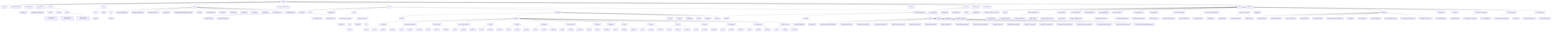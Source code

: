 flowchart TB
classDef dir fill:#eef,stroke:#99c,stroke-width:1px;
d__["FortiPath/"]:::dir
f__gitignore[".gitignore"]
f__markdownlint_cli2_yaml[".markdownlint-cli2.yaml"]
f__markmapignore[".markmapignore"]
f__mermaidignore[".mermaidignore"]
d__specify[".specify/"]:::dir
f__specify_constitution_md["constitution.md"]
f__specify_INTEGRATION_SUMMARY_md["INTEGRATION_SUMMARY.md"]
f__specify_plan_md["plan.md"]
f__specify_spec_md["spec.md"]
d__specify_tasks["tasks/"]:::dir
f__specify_tasks_001_integrate_spec_bootstrap_md["001-integrate-spec-bootstrap.md"]
f__specify_tasks_002_update_python_dependencies_md["002-update-python-dependencies.md"]
f__specify_tasks_003_setup_testing_infrastructure_md["003-setup-testing-infrastructure.md"]
d_assets["assets/"]:::dir
d_assets_css["css/"]:::dir
f_assets_css_styles_css["styles.css"]
d_assets_images["images/"]:::dir
d_assets_js["js/"]:::dir
f_assets_js_scripts_js["scripts.js"]
d_docs["docs/"]:::dir
f_docs_CODE_OF_CONDUCT_md["CODE_OF_CONDUCT.md"]
f_docs_CODEBASE_ANALYSIS_md["CODEBASE_ANALYSIS.md"]
f_docs_Commercial_License_md["Commercial_License.md"]
f_docs_Contributing_md["Contributing.md"]
f_docs_DEVELOPMENT_ENVIRONMENT_SETUP_md["DEVELOPMENT_ENVIRONMENT_SETUP.md"]
f_docs_index_html["index.html"]
f_docs_infra_deployment_md["infra-deployment.md"]
f_docs_LICENSE_md["LICENSE.md"]
f_docs_milestones_md["milestones.md"]
f_docs_README_md["README.md"]
f_docs_roadmap_md["roadmap.md"]
f_docs_SECURITY_md["SECURITY.md"]
f_docs_tak_deployment_md["tak-deployment.md"]
f_docs_UPGRADE_PLAN_md["UPGRADE_PLAN.md"]
f_EXECUTIVE_SUMMARY_md["EXECUTIVE_SUMMARY.md"]
d_infra["infra/"]:::dir
f_infra_Dockerfile["Dockerfile"]
d_infra_k8s["k8s/"]:::dir
f_infra_k8s_fortipath_config_yaml["fortipath-config.yaml"]
f_infra_k8s_fortipath_deployment_yaml["fortipath-deployment.yaml"]
f_infra_k8s_fortipath_pv_pvc_yaml["fortipath-pv-pvc.yaml"]
f_infra_k8s_fortipath_service_yaml["fortipath-service.yaml"]
f_infra_README_md["README.md"]
d_infra_rust["rust/"]:::dir
d_infra_rust_fortipath_behavioral_analysis["fortipath_behavioral_analysis/"]:::dir
f_infra_rust_fortipath_behavioral_analysis_Cargo_toml["Cargo.toml"]
d_infra_rust_fortipath_behavioral_analysis_src["src/"]:::dir
f_infra_rust_fortipath_behavioral_analysis_src_main_rs["main.rs"]
d_infra_rust_fortipath_osint_crawler["fortipath_osint_crawler/"]:::dir
f_infra_rust_fortipath_osint_crawler_Cargo_toml["Cargo.toml"]
d_infra_rust_fortipath_osint_crawler_src["src/"]:::dir
f_infra_rust_fortipath_osint_crawler_src_main_rs["main.rs"]
d_infra_terraform["terraform/"]:::dir
f_infra_terraform_main_tf["main.tf"]
d_infra_terraform_modules["modules/"]:::dir
d_infra_terraform_modules_api_gateway["api_gateway/"]:::dir
f_infra_terraform_modules_api_gateway_main_tf["main.tf"]
f_infra_terraform_modules_api_gateway_outputs_tf["outputs.tf"]
f_infra_terraform_modules_api_gateway_variables_tf["variables.tf"]
d_infra_terraform_modules_authentication_authorization["authentication_authorization/"]:::dir
f_infra_terraform_modules_authentication_authorization_main_tf["main.tf"]
f_infra_terraform_modules_authentication_authorizati_lcy895["outputs.tf"]
f_infra_terraform_modules_authentication_authorizati_janhx8["variables.tf"]
d_infra_terraform_modules_backup_recovery["backup_recovery/"]:::dir
f_infra_terraform_modules_backup_recovery_main_tf["main.tf"]
f_infra_terraform_modules_backup_recovery_outputs_tf["outputs.tf"]
f_infra_terraform_modules_backup_recovery_variables_tf["variables.tf"]
d_infra_terraform_modules_content_delivery_caching["content_delivery_caching/"]:::dir
f_infra_terraform_modules_content_delivery_caching_main_tf["main.tf"]
f_infra_terraform_modules_content_delivery_caching_outputs_tf["outputs.tf"]
f_infra_terraform_modules_content_delivery_caching_v_udwvlo["variables.tf"]
d_infra_terraform_modules_database["database/"]:::dir
f_infra_terraform_modules_database_main_tf["main.tf"]
f_infra_terraform_modules_database_outputs_tf["outputs.tf"]
f_infra_terraform_modules_database_variables_tf["variables.tf"]
d_infra_terraform_modules_integration["integration/"]:::dir
f_infra_terraform_modules_integration_main_tf["main.tf"]
f_infra_terraform_modules_integration_outputs_tf["outputs.tf"]
f_infra_terraform_modules_integration_variables_tf["variables.tf"]
d_infra_terraform_modules_load_balancer["load_balancer/"]:::dir
f_infra_terraform_modules_load_balancer_main_tf["main.tf"]
f_infra_terraform_modules_load_balancer_outputs_tf["outputs.tf"]
f_infra_terraform_modules_load_balancer_variables_tf["variables.tf"]
d_infra_terraform_modules_monitoring_logging["monitoring_logging/"]:::dir
f_infra_terraform_modules_monitoring_logging_main_tf["main.tf"]
f_infra_terraform_modules_monitoring_logging_outputs_tf["outputs.tf"]
f_infra_terraform_modules_monitoring_logging_variables_tf["variables.tf"]
d_infra_terraform_modules_networking["networking/"]:::dir
f_infra_terraform_modules_networking_main_tf["main.tf"]
f_infra_terraform_modules_networking_outputs_tf["outputs.tf"]
f_infra_terraform_modules_networking_variables_tf["variables.tf"]
f_infra_terraform_modules_README_md["README.md"]
d_infra_terraform_modules_security["security/"]:::dir
f_infra_terraform_modules_security_main_tf["main.tf"]
f_infra_terraform_modules_security_outputs_tf["outputs.tf"]
f_infra_terraform_modules_security_variables_tf["variables.tf"]
d_infra_terraform_modules_serverless["serverless/"]:::dir
f_infra_terraform_modules_serverless_main_tf["main.tf"]
f_infra_terraform_modules_serverless_outputs_tf["outputs.tf"]
f_infra_terraform_modules_serverless_variables_tf["variables.tf"]
d_infra_terraform_modules_storage["storage/"]:::dir
f_infra_terraform_modules_storage_main_tf["main.tf"]
f_infra_terraform_modules_storage_outputs_tf["outputs.tf"]
f_infra_terraform_modules_storage_variables_tf["variables.tf"]
d_infra_terraform_modules_tak_server["tak_server/"]:::dir
f_infra_terraform_modules_tak_server_main_tf["main.tf"]
f_infra_terraform_modules_tak_server_outputs_tf["outputs.tf"]
f_infra_terraform_modules_tak_server_variables_tf["variables.tf"]
d_infra_terraform_modules_virtual_machine["virtual_machine/"]:::dir
f_infra_terraform_modules_virtual_machine_main_tf["main.tf"]
f_infra_terraform_modules_virtual_machine_outputs_tf["outputs.tf"]
f_infra_terraform_modules_virtual_machine_variables_tf["variables.tf"]
d_infra_terraform_modules_web_infrastructure["web_infrastructure/"]:::dir
f_infra_terraform_modules_web_infrastructure_main_tf["main.tf"]
f_infra_terraform_modules_web_infrastructure_outputs_tf["outputs.tf"]
f_infra_terraform_modules_web_infrastructure_variables_tf["variables.tf"]
d_infra_terraform_modules_zerotier_root_server["zerotier_root_server/"]:::dir
f_infra_terraform_modules_zerotier_root_server_main_tf["main.tf"]
f_infra_terraform_modules_zerotier_root_server_outputs_tf["outputs.tf"]
f_infra_terraform_modules_zerotier_root_server_variables_tf["variables.tf"]
f_infra_terraform_outputs_tf["outputs.tf"]
f_infra_terraform_providers_tf["providers.tf"]
f_infra_terraform_README_md["README.md"]
f_infra_terraform_tfvars_tf["tfvars.tf"]
f_infra_terraform_variables_tf["variables.tf"]
f_infra_terraform_versions_tf["versions.tf"]
d_infra_terraform_provider_fortipath["terraform-provider-fortipath/"]:::dir
f_infra_terraform_provider_fortipath__gitignore[".gitignore"]
d_infra_terraform_provider_fortipath_examples["examples/"]:::dir
f_infra_terraform_provider_fortipath_examples_advanc_bjosnj["advanced_configuration.tf"]
f_infra_terraform_provider_fortipath_examples_basic_usage_tf["basic_usage.tf"]
d_infra_terraform_provider_fortipath_fortipath["fortipath/"]:::dir
f_infra_terraform_provider_fortipath_fortipath_data__4wu4xw["data_source_fortipath_threat_analysis.go"]
f_infra_terraform_provider_fortipath_fortipath_forti_trtot5["fortipath_advance_survey.go"]
f_infra_terraform_provider_fortipath_fortipath_forti_n394xc["fortipath_after_action_review.go"]
f_infra_terraform_provider_fortipath_fortipath_forti_7x4jw0["fortipath_behavioral_analysis.go"]
f_infra_terraform_provider_fortipath_fortipath_forti_t1gpvb["fortipath_estate_security_plan.go"]
f_infra_terraform_provider_fortipath_fortipath_forti_r0s3cj["fortipath_incident_report.go"]
f_infra_terraform_provider_fortipath_fortipath_forti_fs320d["fortipath_k8s_integration.go"]
f_infra_terraform_provider_fortipath_fortipath_forti_a3v6uq["fortipath_osint_crawler.go"]
f_infra_terraform_provider_fortipath_fortipath_forti_9q6iti["fortipath_professional_email.go"]
f_infra_terraform_provider_fortipath_fortipath_forti_sn57lj["fortipath_protective_intel_summary.go"]
f_infra_terraform_provider_fortipath_fortipath_forti_zmawg["fortipath_report_writer.go"]
f_infra_terraform_provider_fortipath_fortipath_forti_gs72yq["fortipath_terraform_provider.go"]
f_infra_terraform_provider_fortipath_fortipath_forti_khur1["fortipath_threat_analysis.go"]
f_infra_terraform_provider_fortipath_fortipath_forti_630z21["fortipath_threat_assessment.go"]
f_infra_terraform_provider_fortipath_fortipath_forti_b9krlq["fortipath_threat_management_plan.go"]
f_infra_terraform_provider_fortipath_fortipath_forti_i3fo9v["fortipath_travel_security_readahead.go"]
f_infra_terraform_provider_fortipath_fortipath_forti_6jtb5l["fortipath_vulnerability_assessment.go"]
f_infra_terraform_provider_fortipath_fortipath_resou_brinep["resource_fortipath_security_plan.go"]
f_infra_terraform_provider_fortipath_fortipath_resou_ir4o5c["resource_fortipath_vulnerability_assessment.go"]
f_infra_terraform_provider_fortipath_main_go["main.go"]
f_infra_terraform_provider_fortipath_README_md["README.md"]
f_LICENSE["LICENSE"]
d_mermaid["mermaid/"]:::dir
f_mermaid_architecture_mmd["architecture.mmd"]
f_mermaid_bpmnish_mmd["bpmnish.mmd"]
f_mermaid_ci_sequence_mmd["ci-sequence.mmd"]
f_mermaid_er_mmd["er.mmd"]
f_mermaid_flowchart_mmd["flowchart.mmd"]
f_README_md["README.md"]
f_requirements_txt["requirements.txt"]
d_scripts["scripts/"]:::dir
d_scripts_collaboration_with_law_enforcement["collaboration_with_law_enforcement/"]:::dir
f_scripts_collaboration_with_law_enforcement_intelli_lf4f3d["intelligence_sharing.py"]
f_scripts_collaboration_with_law_enforcement_joint_o_auvdhu["joint_operations.py"]
d_scripts_comms["comms/"]:::dir
f_scripts_comms_communication_script_py["communication_script.py"]
d_scripts_digital_countermeasures["digital_countermeasures/"]:::dir
f_scripts_digital_countermeasures_active_cyber_defense_py["active_cyber_defense.py"]
f_scripts_digital_countermeasures_digital_decoys_py["digital_decoys.py"]
d_scripts_disaster_planning["disaster-planning/"]:::dir
f_scripts_disaster_planning_disaster_management_tool_py["disaster_management_tool.py"]
f_scripts_disaster_planning_disaster_plan_txt["disaster_plan.txt"]
d_scripts_emergency_planning["emergency-planning/"]:::dir
f_scripts_emergency_planning_emergency_planning_script_py["emergency_planning_script.py"]
f_scripts_generate_markmap_mjs["generate-markmap.mjs"]
f_scripts_generate_mermaid_mjs["generate-mermaid.mjs"]
d_scripts_information_warfare["information_warfare/"]:::dir
f_scripts_information_warfare_disinformation_campaigns_py["disinformation_campaigns.py"]
f_scripts_information_warfare_social_media_manipulation_py["social_media_manipulation.py"]
d_scripts_location_assessment["location-assessment/"]:::dir
f_scripts_location_assessment_location_assessment_script_py["location_assessment_script.py"]
d_scripts_network_scanning["network-scanning/"]:::dir
f_scripts_network_scanning_network_scanning_py["network_scanning.py"]
d_scripts_physical_reconnaissance["physical_reconnaissance/"]:::dir
f_scripts_physical_reconnaissance_advance_team_operations_py["advance_team_operations.py"]
f_scripts_physical_reconnaissance_counter_surveillance_py["counter_surveillance.py"]
d_scripts_proactive_cyber_reconnaissance["proactive_cyber_reconnaissance/"]:::dir
f_scripts_proactive_cyber_reconnaissance_penetration_n5u4md["penetration_testing.py"]
f_scripts_proactive_cyber_reconnaissance_red_teaming_py["red_teaming.py"]
f_scripts_proactive_cyber_reconnaissance_threat_hunting_py["threat_hunting.py"]
d_scripts_psychological_operations["psychological_operations/"]:::dir
f_scripts_psychological_operations_deterrence_measures_py["deterrence_measures.py"]
f_scripts_psychological_operations_threat_profiling_py["threat_profiling.py"]
f_scripts_README_md["README.md"]
d_scripts_report_writing["report-writing/"]:::dir
f_scripts_report_writing_Advance_Surveys_py["Advance_Surveys.py"]
f_scripts_report_writing_After_Action_Reviews_py["After_Action_Reviews.py"]
f_scripts_report_writing_Estate_Security_Plan_py["Estate_Security_Plan.py"]
f_scripts_report_writing_Incident_Report_py["Incident_Report.py"]
f_scripts_report_writing_Professional_Emails_py["Professional_Emails.py"]
f_scripts_report_writing_Protective_Intel_Analysis_S_20xg70["Protective_Intel_Analysis_Summaries.py"]
f_scripts_report_writing_README_md["README.md"]
f_scripts_report_writing_Threat_Analysis_py["Threat_Analysis.py"]
f_scripts_report_writing_Threat_Assessment_py["Threat_Assessment.py"]
f_scripts_report_writing_Threat_Management_Plan_py["Threat_Management_Plan.py"]
f_scripts_report_writing_Travel_Security_Read_Aheads_py["Travel_Security_Read_Aheads.py"]
f_scripts_report_writing_Vulnerability_Assessments_py["Vulnerability_Assessments.py"]
d_scripts_route_planning["route-planning/"]:::dir
f_scripts_route_planning_route_planning_script_py["route_planning_script.py"]
d_scripts_scheduling["scheduling/"]:::dir
f_scripts_scheduling_scheduling_script_py["scheduling_script.py"]
d_scripts_technological_advancements["technological_advancements/"]:::dir
f_scripts_technological_advancements_ai_powered_thre_bwa1yl["ai_powered_threat_detection.py"]
f_scripts_technological_advancements_drone_surveillance_py["drone_surveillance.py"]
d_scripts_threat_neutralization["threat_neutralization/"]:::dir
f_scripts_threat_neutralization_counter_intelligence_zdj6iq["counter_intelligence_operations.py"]
f_scripts_threat_neutralization_honeypots_py["honeypots.py"]
d_scripts_training_and_drills["training_and_drills/"]:::dir
f_scripts_training_and_drills_offensive_tactics_training_py["offensive_tactics_training.py"]
f_scripts_training_and_drills_scenario_based_drills_py["scenario_based_drills.py"]
f_SUMMARY_md["SUMMARY.md"]
d__ --> f__gitignore
d__ --> f__markdownlint_cli2_yaml
d__ --> f__markmapignore
d__ --> f__mermaidignore
d__ --> d__specify
d__specify --> f__specify_constitution_md
d__specify --> f__specify_INTEGRATION_SUMMARY_md
d__specify --> f__specify_plan_md
d__specify --> f__specify_spec_md
d__specify --> d__specify_tasks
d__specify_tasks --> f__specify_tasks_001_integrate_spec_bootstrap_md
d__specify_tasks --> f__specify_tasks_002_update_python_dependencies_md
d__specify_tasks --> f__specify_tasks_003_setup_testing_infrastructure_md
d__ --> d_assets
d_assets --> d_assets_css
d_assets_css --> f_assets_css_styles_css
d_assets --> d_assets_images
d_assets --> d_assets_js
d_assets_js --> f_assets_js_scripts_js
d__ --> d_docs
d_docs --> f_docs_CODE_OF_CONDUCT_md
d_docs --> f_docs_CODEBASE_ANALYSIS_md
d_docs --> f_docs_Commercial_License_md
d_docs --> f_docs_Contributing_md
d_docs --> f_docs_DEVELOPMENT_ENVIRONMENT_SETUP_md
d_docs --> f_docs_index_html
d_docs --> f_docs_infra_deployment_md
d_docs --> f_docs_LICENSE_md
d_docs --> f_docs_milestones_md
d_docs --> f_docs_README_md
d_docs --> f_docs_roadmap_md
d_docs --> f_docs_SECURITY_md
d_docs --> f_docs_tak_deployment_md
d_docs --> f_docs_UPGRADE_PLAN_md
d__ --> f_EXECUTIVE_SUMMARY_md
d__ --> d_infra
d_infra --> f_infra_Dockerfile
d_infra --> d_infra_k8s
d_infra_k8s --> f_infra_k8s_fortipath_config_yaml
d_infra_k8s --> f_infra_k8s_fortipath_deployment_yaml
d_infra_k8s --> f_infra_k8s_fortipath_pv_pvc_yaml
d_infra_k8s --> f_infra_k8s_fortipath_service_yaml
d_infra --> f_infra_README_md
d_infra --> d_infra_rust
d_infra_rust --> d_infra_rust_fortipath_behavioral_analysis
d_infra_rust_fortipath_behavioral_analysis --> f_infra_rust_fortipath_behavioral_analysis_Cargo_toml
d_infra_rust_fortipath_behavioral_analysis --> d_infra_rust_fortipath_behavioral_analysis_src
d_infra_rust_fortipath_behavioral_analysis_src --> f_infra_rust_fortipath_behavioral_analysis_src_main_rs
d_infra_rust --> d_infra_rust_fortipath_osint_crawler
d_infra_rust_fortipath_osint_crawler --> f_infra_rust_fortipath_osint_crawler_Cargo_toml
d_infra_rust_fortipath_osint_crawler --> d_infra_rust_fortipath_osint_crawler_src
d_infra_rust_fortipath_osint_crawler_src --> f_infra_rust_fortipath_osint_crawler_src_main_rs
d_infra --> d_infra_terraform
d_infra_terraform --> f_infra_terraform_main_tf
d_infra_terraform --> d_infra_terraform_modules
d_infra_terraform_modules --> d_infra_terraform_modules_api_gateway
d_infra_terraform_modules_api_gateway --> f_infra_terraform_modules_api_gateway_main_tf
d_infra_terraform_modules_api_gateway --> f_infra_terraform_modules_api_gateway_outputs_tf
d_infra_terraform_modules_api_gateway --> f_infra_terraform_modules_api_gateway_variables_tf
d_infra_terraform_modules --> d_infra_terraform_modules_authentication_authorization
d_infra_terraform_modules_authentication_authorization --> f_infra_terraform_modules_authentication_authorization_main_tf
d_infra_terraform_modules_authentication_authorization --> f_infra_terraform_modules_authentication_authorizati_lcy895
d_infra_terraform_modules_authentication_authorization --> f_infra_terraform_modules_authentication_authorizati_janhx8
d_infra_terraform_modules --> d_infra_terraform_modules_backup_recovery
d_infra_terraform_modules_backup_recovery --> f_infra_terraform_modules_backup_recovery_main_tf
d_infra_terraform_modules_backup_recovery --> f_infra_terraform_modules_backup_recovery_outputs_tf
d_infra_terraform_modules_backup_recovery --> f_infra_terraform_modules_backup_recovery_variables_tf
d_infra_terraform_modules --> d_infra_terraform_modules_content_delivery_caching
d_infra_terraform_modules_content_delivery_caching --> f_infra_terraform_modules_content_delivery_caching_main_tf
d_infra_terraform_modules_content_delivery_caching --> f_infra_terraform_modules_content_delivery_caching_outputs_tf
d_infra_terraform_modules_content_delivery_caching --> f_infra_terraform_modules_content_delivery_caching_v_udwvlo
d_infra_terraform_modules --> d_infra_terraform_modules_database
d_infra_terraform_modules_database --> f_infra_terraform_modules_database_main_tf
d_infra_terraform_modules_database --> f_infra_terraform_modules_database_outputs_tf
d_infra_terraform_modules_database --> f_infra_terraform_modules_database_variables_tf
d_infra_terraform_modules --> d_infra_terraform_modules_integration
d_infra_terraform_modules_integration --> f_infra_terraform_modules_integration_main_tf
d_infra_terraform_modules_integration --> f_infra_terraform_modules_integration_outputs_tf
d_infra_terraform_modules_integration --> f_infra_terraform_modules_integration_variables_tf
d_infra_terraform_modules --> d_infra_terraform_modules_load_balancer
d_infra_terraform_modules_load_balancer --> f_infra_terraform_modules_load_balancer_main_tf
d_infra_terraform_modules_load_balancer --> f_infra_terraform_modules_load_balancer_outputs_tf
d_infra_terraform_modules_load_balancer --> f_infra_terraform_modules_load_balancer_variables_tf
d_infra_terraform_modules --> d_infra_terraform_modules_monitoring_logging
d_infra_terraform_modules_monitoring_logging --> f_infra_terraform_modules_monitoring_logging_main_tf
d_infra_terraform_modules_monitoring_logging --> f_infra_terraform_modules_monitoring_logging_outputs_tf
d_infra_terraform_modules_monitoring_logging --> f_infra_terraform_modules_monitoring_logging_variables_tf
d_infra_terraform_modules --> d_infra_terraform_modules_networking
d_infra_terraform_modules_networking --> f_infra_terraform_modules_networking_main_tf
d_infra_terraform_modules_networking --> f_infra_terraform_modules_networking_outputs_tf
d_infra_terraform_modules_networking --> f_infra_terraform_modules_networking_variables_tf
d_infra_terraform_modules --> f_infra_terraform_modules_README_md
d_infra_terraform_modules --> d_infra_terraform_modules_security
d_infra_terraform_modules_security --> f_infra_terraform_modules_security_main_tf
d_infra_terraform_modules_security --> f_infra_terraform_modules_security_outputs_tf
d_infra_terraform_modules_security --> f_infra_terraform_modules_security_variables_tf
d_infra_terraform_modules --> d_infra_terraform_modules_serverless
d_infra_terraform_modules_serverless --> f_infra_terraform_modules_serverless_main_tf
d_infra_terraform_modules_serverless --> f_infra_terraform_modules_serverless_outputs_tf
d_infra_terraform_modules_serverless --> f_infra_terraform_modules_serverless_variables_tf
d_infra_terraform_modules --> d_infra_terraform_modules_storage
d_infra_terraform_modules_storage --> f_infra_terraform_modules_storage_main_tf
d_infra_terraform_modules_storage --> f_infra_terraform_modules_storage_outputs_tf
d_infra_terraform_modules_storage --> f_infra_terraform_modules_storage_variables_tf
d_infra_terraform_modules --> d_infra_terraform_modules_tak_server
d_infra_terraform_modules_tak_server --> f_infra_terraform_modules_tak_server_main_tf
d_infra_terraform_modules_tak_server --> f_infra_terraform_modules_tak_server_outputs_tf
d_infra_terraform_modules_tak_server --> f_infra_terraform_modules_tak_server_variables_tf
d_infra_terraform_modules --> d_infra_terraform_modules_virtual_machine
d_infra_terraform_modules_virtual_machine --> f_infra_terraform_modules_virtual_machine_main_tf
d_infra_terraform_modules_virtual_machine --> f_infra_terraform_modules_virtual_machine_outputs_tf
d_infra_terraform_modules_virtual_machine --> f_infra_terraform_modules_virtual_machine_variables_tf
d_infra_terraform_modules --> d_infra_terraform_modules_web_infrastructure
d_infra_terraform_modules_web_infrastructure --> f_infra_terraform_modules_web_infrastructure_main_tf
d_infra_terraform_modules_web_infrastructure --> f_infra_terraform_modules_web_infrastructure_outputs_tf
d_infra_terraform_modules_web_infrastructure --> f_infra_terraform_modules_web_infrastructure_variables_tf
d_infra_terraform_modules --> d_infra_terraform_modules_zerotier_root_server
d_infra_terraform_modules_zerotier_root_server --> f_infra_terraform_modules_zerotier_root_server_main_tf
d_infra_terraform_modules_zerotier_root_server --> f_infra_terraform_modules_zerotier_root_server_outputs_tf
d_infra_terraform_modules_zerotier_root_server --> f_infra_terraform_modules_zerotier_root_server_variables_tf
d_infra_terraform --> f_infra_terraform_outputs_tf
d_infra_terraform --> f_infra_terraform_providers_tf
d_infra_terraform --> f_infra_terraform_README_md
d_infra_terraform --> f_infra_terraform_tfvars_tf
d_infra_terraform --> f_infra_terraform_variables_tf
d_infra_terraform --> f_infra_terraform_versions_tf
d_infra --> d_infra_terraform_provider_fortipath
d_infra_terraform_provider_fortipath --> f_infra_terraform_provider_fortipath__gitignore
d_infra_terraform_provider_fortipath --> d_infra_terraform_provider_fortipath_examples
d_infra_terraform_provider_fortipath_examples --> f_infra_terraform_provider_fortipath_examples_advanc_bjosnj
d_infra_terraform_provider_fortipath_examples --> f_infra_terraform_provider_fortipath_examples_basic_usage_tf
d_infra_terraform_provider_fortipath --> d_infra_terraform_provider_fortipath_fortipath
d_infra_terraform_provider_fortipath_fortipath --> f_infra_terraform_provider_fortipath_fortipath_data__4wu4xw
d_infra_terraform_provider_fortipath_fortipath --> f_infra_terraform_provider_fortipath_fortipath_forti_trtot5
d_infra_terraform_provider_fortipath_fortipath --> f_infra_terraform_provider_fortipath_fortipath_forti_n394xc
d_infra_terraform_provider_fortipath_fortipath --> f_infra_terraform_provider_fortipath_fortipath_forti_7x4jw0
d_infra_terraform_provider_fortipath_fortipath --> f_infra_terraform_provider_fortipath_fortipath_forti_t1gpvb
d_infra_terraform_provider_fortipath_fortipath --> f_infra_terraform_provider_fortipath_fortipath_forti_r0s3cj
d_infra_terraform_provider_fortipath_fortipath --> f_infra_terraform_provider_fortipath_fortipath_forti_fs320d
d_infra_terraform_provider_fortipath_fortipath --> f_infra_terraform_provider_fortipath_fortipath_forti_a3v6uq
d_infra_terraform_provider_fortipath_fortipath --> f_infra_terraform_provider_fortipath_fortipath_forti_9q6iti
d_infra_terraform_provider_fortipath_fortipath --> f_infra_terraform_provider_fortipath_fortipath_forti_sn57lj
d_infra_terraform_provider_fortipath_fortipath --> f_infra_terraform_provider_fortipath_fortipath_forti_zmawg
d_infra_terraform_provider_fortipath_fortipath --> f_infra_terraform_provider_fortipath_fortipath_forti_gs72yq
d_infra_terraform_provider_fortipath_fortipath --> f_infra_terraform_provider_fortipath_fortipath_forti_khur1
d_infra_terraform_provider_fortipath_fortipath --> f_infra_terraform_provider_fortipath_fortipath_forti_630z21
d_infra_terraform_provider_fortipath_fortipath --> f_infra_terraform_provider_fortipath_fortipath_forti_b9krlq
d_infra_terraform_provider_fortipath_fortipath --> f_infra_terraform_provider_fortipath_fortipath_forti_i3fo9v
d_infra_terraform_provider_fortipath_fortipath --> f_infra_terraform_provider_fortipath_fortipath_forti_6jtb5l
d_infra_terraform_provider_fortipath_fortipath --> f_infra_terraform_provider_fortipath_fortipath_resou_brinep
d_infra_terraform_provider_fortipath_fortipath --> f_infra_terraform_provider_fortipath_fortipath_resou_ir4o5c
d_infra_terraform_provider_fortipath --> f_infra_terraform_provider_fortipath_main_go
d_infra_terraform_provider_fortipath --> f_infra_terraform_provider_fortipath_README_md
d__ --> f_LICENSE
d__ --> d_mermaid
d_mermaid --> f_mermaid_architecture_mmd
d_mermaid --> f_mermaid_bpmnish_mmd
d_mermaid --> f_mermaid_ci_sequence_mmd
d_mermaid --> f_mermaid_er_mmd
d_mermaid --> f_mermaid_flowchart_mmd
d__ --> f_README_md
d__ --> f_requirements_txt
d__ --> d_scripts
d_scripts --> d_scripts_collaboration_with_law_enforcement
d_scripts_collaboration_with_law_enforcement --> f_scripts_collaboration_with_law_enforcement_intelli_lf4f3d
d_scripts_collaboration_with_law_enforcement --> f_scripts_collaboration_with_law_enforcement_joint_o_auvdhu
d_scripts --> d_scripts_comms
d_scripts_comms --> f_scripts_comms_communication_script_py
d_scripts --> d_scripts_digital_countermeasures
d_scripts_digital_countermeasures --> f_scripts_digital_countermeasures_active_cyber_defense_py
d_scripts_digital_countermeasures --> f_scripts_digital_countermeasures_digital_decoys_py
d_scripts --> d_scripts_disaster_planning
d_scripts_disaster_planning --> f_scripts_disaster_planning_disaster_management_tool_py
d_scripts_disaster_planning --> f_scripts_disaster_planning_disaster_plan_txt
d_scripts --> d_scripts_emergency_planning
d_scripts_emergency_planning --> f_scripts_emergency_planning_emergency_planning_script_py
d_scripts --> f_scripts_generate_markmap_mjs
d_scripts --> f_scripts_generate_mermaid_mjs
d_scripts --> d_scripts_information_warfare
d_scripts_information_warfare --> f_scripts_information_warfare_disinformation_campaigns_py
d_scripts_information_warfare --> f_scripts_information_warfare_social_media_manipulation_py
d_scripts --> d_scripts_location_assessment
d_scripts_location_assessment --> f_scripts_location_assessment_location_assessment_script_py
d_scripts --> d_scripts_network_scanning
d_scripts_network_scanning --> f_scripts_network_scanning_network_scanning_py
d_scripts --> d_scripts_physical_reconnaissance
d_scripts_physical_reconnaissance --> f_scripts_physical_reconnaissance_advance_team_operations_py
d_scripts_physical_reconnaissance --> f_scripts_physical_reconnaissance_counter_surveillance_py
d_scripts --> d_scripts_proactive_cyber_reconnaissance
d_scripts_proactive_cyber_reconnaissance --> f_scripts_proactive_cyber_reconnaissance_penetration_n5u4md
d_scripts_proactive_cyber_reconnaissance --> f_scripts_proactive_cyber_reconnaissance_red_teaming_py
d_scripts_proactive_cyber_reconnaissance --> f_scripts_proactive_cyber_reconnaissance_threat_hunting_py
d_scripts --> d_scripts_psychological_operations
d_scripts_psychological_operations --> f_scripts_psychological_operations_deterrence_measures_py
d_scripts_psychological_operations --> f_scripts_psychological_operations_threat_profiling_py
d_scripts --> f_scripts_README_md
d_scripts --> d_scripts_report_writing
d_scripts_report_writing --> f_scripts_report_writing_Advance_Surveys_py
d_scripts_report_writing --> f_scripts_report_writing_After_Action_Reviews_py
d_scripts_report_writing --> f_scripts_report_writing_Estate_Security_Plan_py
d_scripts_report_writing --> f_scripts_report_writing_Incident_Report_py
d_scripts_report_writing --> f_scripts_report_writing_Professional_Emails_py
d_scripts_report_writing --> f_scripts_report_writing_Protective_Intel_Analysis_S_20xg70
d_scripts_report_writing --> f_scripts_report_writing_README_md
d_scripts_report_writing --> f_scripts_report_writing_Threat_Analysis_py
d_scripts_report_writing --> f_scripts_report_writing_Threat_Assessment_py
d_scripts_report_writing --> f_scripts_report_writing_Threat_Management_Plan_py
d_scripts_report_writing --> f_scripts_report_writing_Travel_Security_Read_Aheads_py
d_scripts_report_writing --> f_scripts_report_writing_Vulnerability_Assessments_py
d_scripts --> d_scripts_route_planning
d_scripts_route_planning --> f_scripts_route_planning_route_planning_script_py
d_scripts --> d_scripts_scheduling
d_scripts_scheduling --> f_scripts_scheduling_scheduling_script_py
d_scripts --> d_scripts_technological_advancements
d_scripts_technological_advancements --> f_scripts_technological_advancements_ai_powered_thre_bwa1yl
d_scripts_technological_advancements --> f_scripts_technological_advancements_drone_surveillance_py
d_scripts --> d_scripts_threat_neutralization
d_scripts_threat_neutralization --> f_scripts_threat_neutralization_counter_intelligence_zdj6iq
d_scripts_threat_neutralization --> f_scripts_threat_neutralization_honeypots_py
d_scripts --> d_scripts_training_and_drills
d_scripts_training_and_drills --> f_scripts_training_and_drills_offensive_tactics_training_py
d_scripts_training_and_drills --> f_scripts_training_and_drills_scenario_based_drills_py
d__ --> f_SUMMARY_md